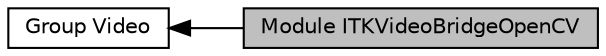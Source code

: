 digraph "Module ITKVideoBridgeOpenCV"
{
  edge [fontname="Helvetica",fontsize="10",labelfontname="Helvetica",labelfontsize="10"];
  node [fontname="Helvetica",fontsize="10",shape=box];
  rankdir=LR;
  Node2 [label="Group Video",height=0.2,width=0.4,color="black", fillcolor="white", style="filled",URL="$group__Group-Video.html",tooltip=" "];
  Node1 [label="Module ITKVideoBridgeOpenCV",height=0.2,width=0.4,color="black", fillcolor="grey75", style="filled", fontcolor="black",tooltip=" "];
  Node2->Node1 [shape=plaintext, dir="back", style="solid"];
}
